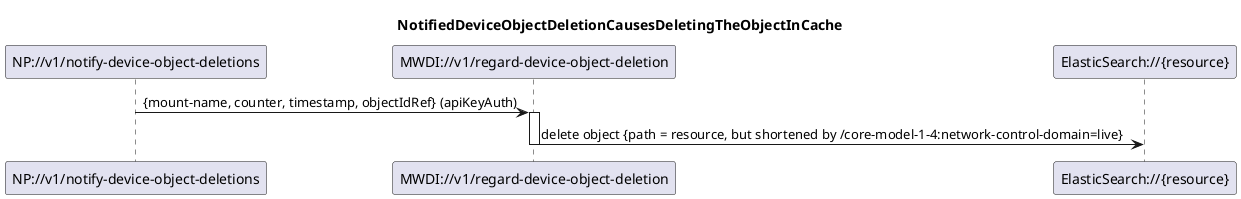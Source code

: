@startuml 026_NotificationBasedObjectDeletion
skinparam responseMessageBelowArrow true

title NotifiedDeviceObjectDeletionCausesDeletingTheObjectInCache

participant "NP://v1/notify-device-object-deletions" as subscription
participant "MWDI://v1/regard-device-object-deletion" as regardObjectDeletion
participant "ElasticSearch://{resource}" as es

subscription -> regardObjectDeletion: {mount-name, counter, timestamp, objectIdRef} (apiKeyAuth)
activate regardObjectDeletion

regardObjectDeletion -> es: delete object {path = resource, but shortened by /core-model-1-4:network-control-domain=live}
deactivate regardObjectDeletion

@enduml